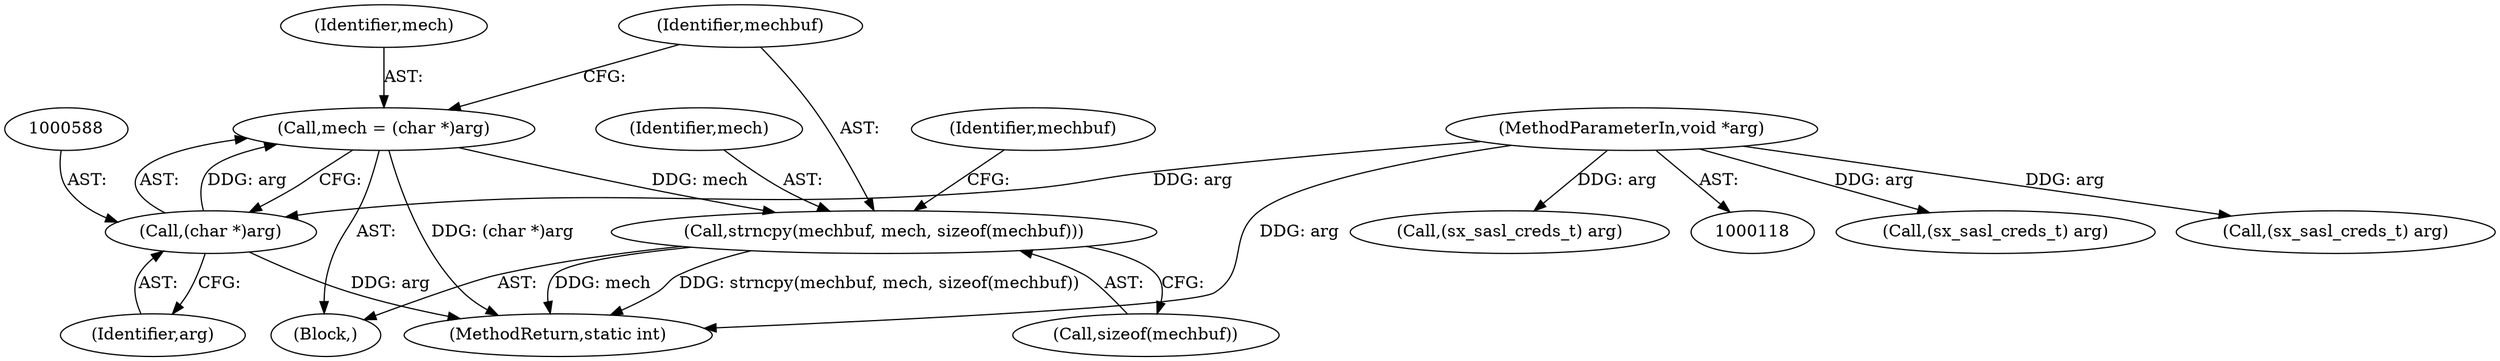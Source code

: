 digraph "0_jabberd2_8416ae54ecefa670534f27a31db71d048b9c7f16@pointer" {
"1000585" [label="(Call,mech = (char *)arg)"];
"1000587" [label="(Call,(char *)arg)"];
"1000120" [label="(MethodParameterIn,void *arg)"];
"1000590" [label="(Call,strncpy(mechbuf, mech, sizeof(mechbuf)))"];
"1000592" [label="(Identifier,mech)"];
"1000249" [label="(Call,(sx_sasl_creds_t) arg)"];
"1000593" [label="(Call,sizeof(mechbuf))"];
"1000591" [label="(Identifier,mechbuf)"];
"1000587" [label="(Call,(char *)arg)"];
"1000167" [label="(Block,)"];
"1000586" [label="(Identifier,mech)"];
"1000589" [label="(Identifier,arg)"];
"1000434" [label="(Call,(sx_sasl_creds_t) arg)"];
"1000597" [label="(Identifier,mechbuf)"];
"1000590" [label="(Call,strncpy(mechbuf, mech, sizeof(mechbuf)))"];
"1000313" [label="(Call,(sx_sasl_creds_t) arg)"];
"1000120" [label="(MethodParameterIn,void *arg)"];
"1000766" [label="(MethodReturn,static int)"];
"1000585" [label="(Call,mech = (char *)arg)"];
"1000585" -> "1000167"  [label="AST: "];
"1000585" -> "1000587"  [label="CFG: "];
"1000586" -> "1000585"  [label="AST: "];
"1000587" -> "1000585"  [label="AST: "];
"1000591" -> "1000585"  [label="CFG: "];
"1000585" -> "1000766"  [label="DDG: (char *)arg"];
"1000587" -> "1000585"  [label="DDG: arg"];
"1000585" -> "1000590"  [label="DDG: mech"];
"1000587" -> "1000589"  [label="CFG: "];
"1000588" -> "1000587"  [label="AST: "];
"1000589" -> "1000587"  [label="AST: "];
"1000587" -> "1000766"  [label="DDG: arg"];
"1000120" -> "1000587"  [label="DDG: arg"];
"1000120" -> "1000118"  [label="AST: "];
"1000120" -> "1000766"  [label="DDG: arg"];
"1000120" -> "1000249"  [label="DDG: arg"];
"1000120" -> "1000313"  [label="DDG: arg"];
"1000120" -> "1000434"  [label="DDG: arg"];
"1000590" -> "1000167"  [label="AST: "];
"1000590" -> "1000593"  [label="CFG: "];
"1000591" -> "1000590"  [label="AST: "];
"1000592" -> "1000590"  [label="AST: "];
"1000593" -> "1000590"  [label="AST: "];
"1000597" -> "1000590"  [label="CFG: "];
"1000590" -> "1000766"  [label="DDG: strncpy(mechbuf, mech, sizeof(mechbuf))"];
"1000590" -> "1000766"  [label="DDG: mech"];
}
